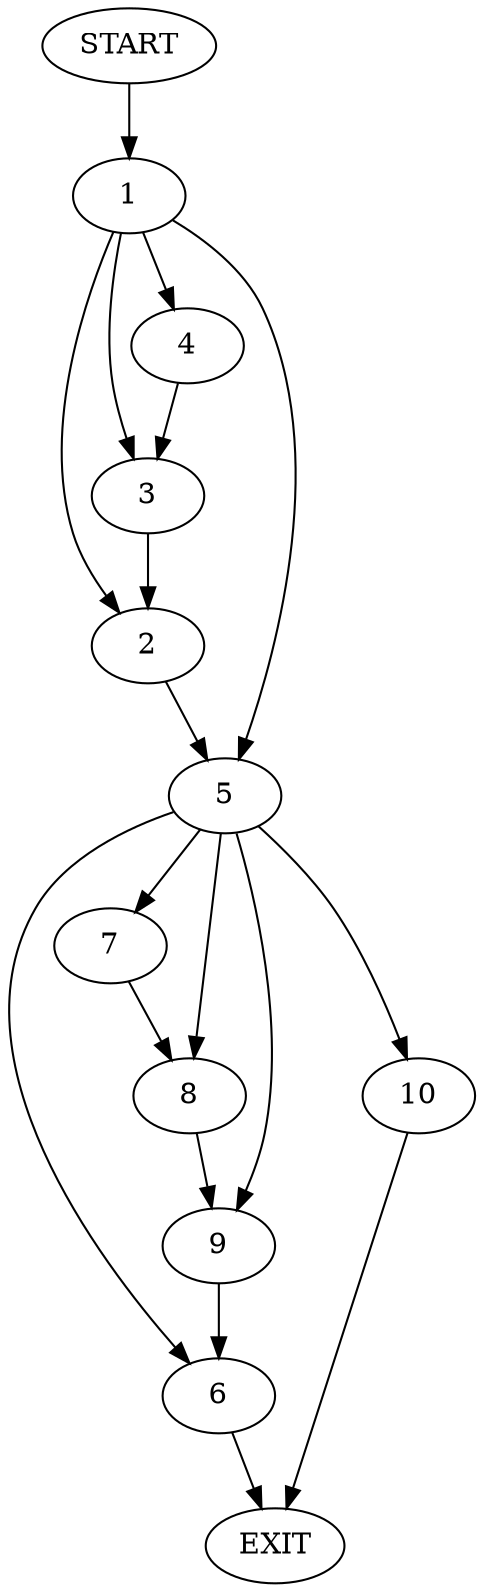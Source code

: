 digraph {
0 [label="START"]
11 [label="EXIT"]
0 -> 1
1 -> 2
1 -> 3
1 -> 4
1 -> 5
2 -> 5
4 -> 3
3 -> 2
5 -> 6
5 -> 7
5 -> 8
5 -> 9
5 -> 10
7 -> 8
8 -> 9
6 -> 11
10 -> 11
9 -> 6
}
